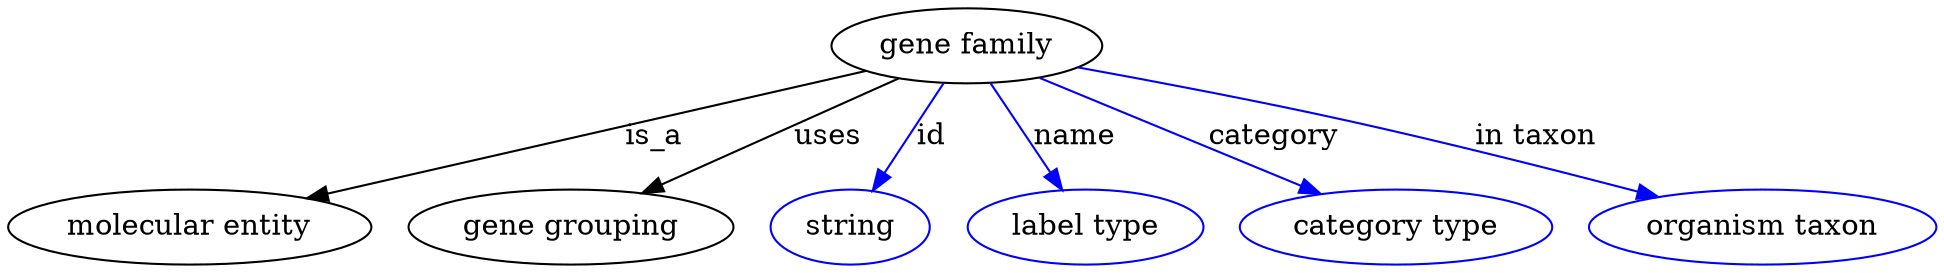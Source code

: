 digraph {
	graph [bb="0,0,751.54,123"];
	node [label="\N"];
	"gene family"	[height=0.5,
		label="gene family",
		pos="374.89,105",
		width=1.4804];
	"molecular entity"	[height=0.5,
		pos="68.894,18",
		width=1.9137];
	"gene family" -> "molecular entity"	[label=is_a,
		lp="251.89,61.5",
		pos="e,114.24,31.596 335.2,92.975 281.36,78.018 184.92,51.23 124.06,34.324"];
	"gene grouping"	[height=0.5,
		pos="217.89,18",
		width=1.7151];
	"gene family" -> "gene grouping"	[label=uses,
		lp="317.89,61.5",
		pos="e,245.85,34.136 347.9,89.388 322.19,75.468 283.28,54.402 254.73,38.942"];
	id	[color=blue,
		height=0.5,
		label=string,
		pos="327.89,18",
		width=0.84854];
	"gene family" -> id	[color=blue,
		label=id,
		lp="360.39,61.5",
		pos="e,337,35.469 365.61,87.207 358.87,75.021 349.63,58.318 341.99,44.491",
		style=solid];
	name	[color=blue,
		height=0.5,
		label="label type",
		pos="421.89,18",
		width=1.2638];
	"gene family" -> name	[color=blue,
		label=name,
		lp="417.39,61.5",
		pos="e,412.63,35.758 384.18,87.207 390.87,75.099 400.03,58.533 407.65,44.759",
		style=solid];
	category	[color=blue,
		height=0.5,
		label="category type",
		pos="543.89,18",
		width=1.6249];
	"gene family" -> category	[color=blue,
		label=category,
		lp="493.39,61.5",
		pos="e,514.8,33.632 403.56,89.581 431.64,75.459 474.61,53.849 505.6,38.262",
		style=solid];
	"in taxon"	[color=blue,
		height=0.5,
		label="organism taxon",
		pos="685.89,18",
		width=1.8234];
	"gene family" -> "in taxon"	[color=blue,
		label="in taxon",
		lp="594.39,61.5",
		pos="e,645.06,32.105 418.19,94.327 447.33,87.643 486.55,78.31 520.89,69 559.51,58.53 602.79,45.362 635.33,35.167",
		style=solid];
}
